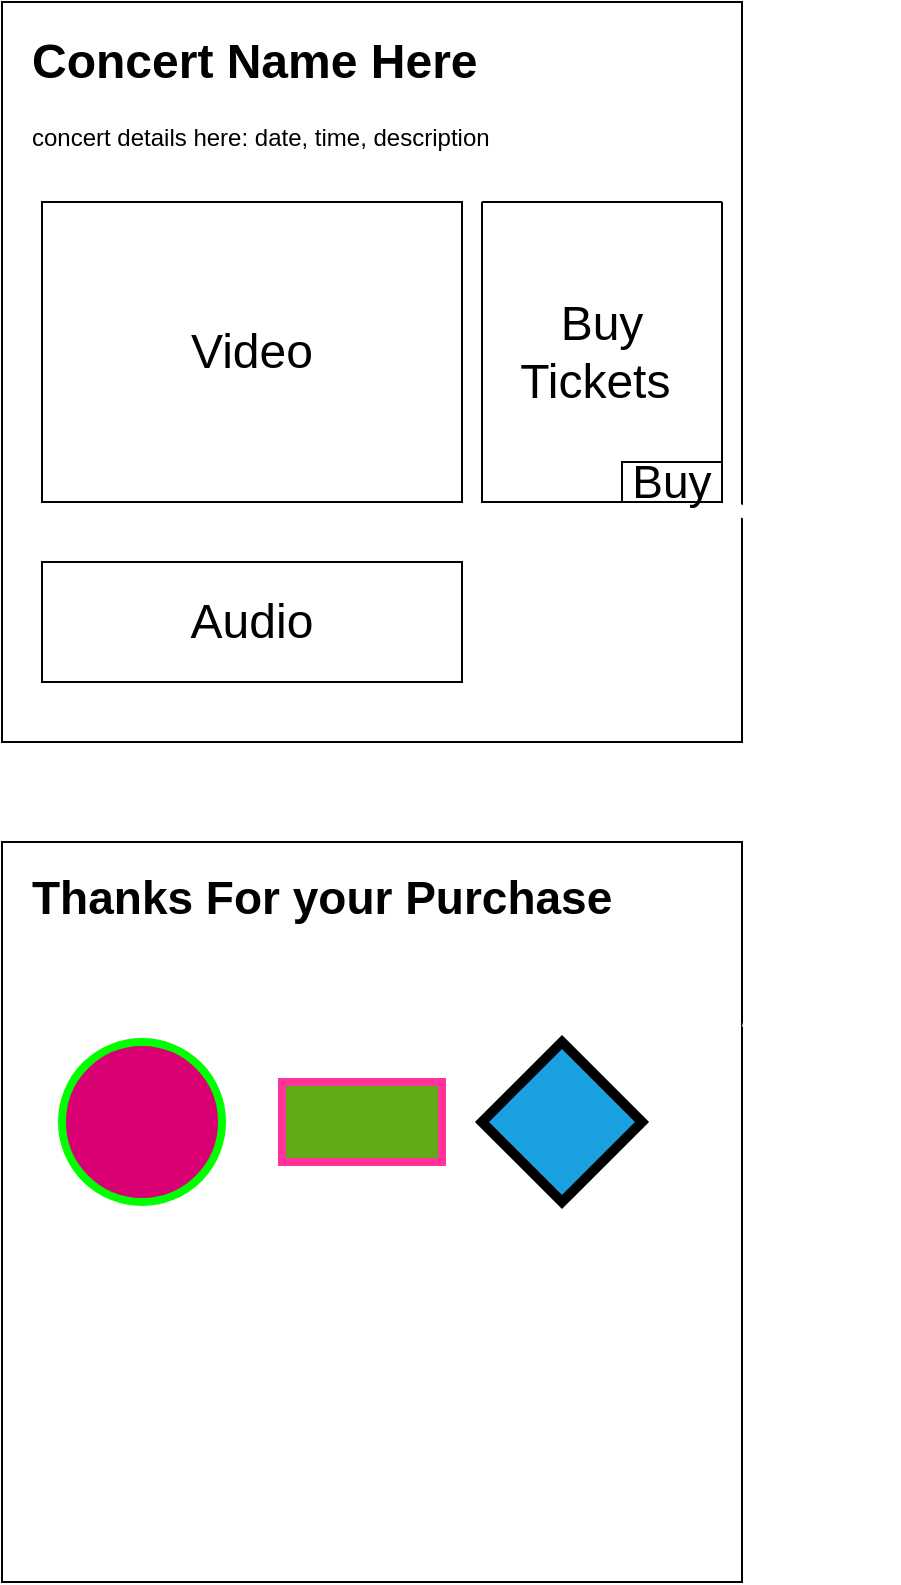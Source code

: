 <mxfile>
    <diagram id="DTt0PfdtlPYyzkH0mmj1" name="Page-1">
        <mxGraphModel dx="1179" dy="862" grid="1" gridSize="10" guides="1" tooltips="1" connect="1" arrows="1" fold="1" page="1" pageScale="1" pageWidth="850" pageHeight="1100" math="0" shadow="0">
            <root>
                <mxCell id="0"/>
                <mxCell id="1" parent="0"/>
                <mxCell id="2" value="" style="whiteSpace=wrap;html=1;aspect=fixed;" vertex="1" parent="1">
                    <mxGeometry x="170" y="50" width="370" height="370" as="geometry"/>
                </mxCell>
                <mxCell id="3" value="&lt;h1&gt;Concert Name Here&lt;/h1&gt;&lt;p&gt;concert details here: date, time, description&lt;/p&gt;" style="text;html=1;strokeColor=none;fillColor=none;spacing=5;spacingTop=-20;whiteSpace=wrap;overflow=hidden;rounded=0;" vertex="1" parent="1">
                    <mxGeometry x="180" y="60" width="250" height="90" as="geometry"/>
                </mxCell>
                <mxCell id="10" value="Video" style="rounded=0;whiteSpace=wrap;html=1;fontSize=24;" vertex="1" parent="1">
                    <mxGeometry x="190" y="150" width="210" height="150" as="geometry"/>
                </mxCell>
                <mxCell id="12" value="" style="swimlane;startSize=0;fontSize=24;" vertex="1" parent="1">
                    <mxGeometry x="410" y="150" width="120" height="150" as="geometry"/>
                </mxCell>
                <mxCell id="13" value="Buy Tickets&amp;nbsp;" style="text;html=1;strokeColor=none;fillColor=none;align=center;verticalAlign=middle;whiteSpace=wrap;rounded=0;fontSize=24;" vertex="1" parent="12">
                    <mxGeometry x="30" y="60" width="60" height="30" as="geometry"/>
                </mxCell>
                <mxCell id="14" value="Audio" style="rounded=0;whiteSpace=wrap;html=1;fontSize=24;" vertex="1" parent="1">
                    <mxGeometry x="190" y="330" width="210" height="60" as="geometry"/>
                </mxCell>
                <mxCell id="16" value="" style="whiteSpace=wrap;html=1;aspect=fixed;" vertex="1" parent="1">
                    <mxGeometry x="170" y="470" width="370" height="370" as="geometry"/>
                </mxCell>
                <mxCell id="17" value="&lt;h1 style=&quot;font-size: 23px;&quot;&gt;Thanks For your Purchase&lt;/h1&gt;" style="text;html=1;strokeColor=none;fillColor=none;spacing=5;spacingTop=-20;whiteSpace=wrap;overflow=hidden;rounded=0;fontSize=23;" vertex="1" parent="1">
                    <mxGeometry x="180" y="480" width="350" height="50" as="geometry"/>
                </mxCell>
                <mxCell id="18" value="" style="ellipse;whiteSpace=wrap;html=1;aspect=fixed;fontSize=23;fillColor=#d80073;fontColor=#ffffff;strokeColor=#00FF00;strokeWidth=4;" vertex="1" parent="1">
                    <mxGeometry x="200" y="570" width="80" height="80" as="geometry"/>
                </mxCell>
                <mxCell id="19" value="" style="rhombus;whiteSpace=wrap;html=1;fontSize=23;fillColor=#1ba1e2;fontColor=#ffffff;strokeColor=#000000;strokeWidth=5;" vertex="1" parent="1">
                    <mxGeometry x="410" y="570" width="80" height="80" as="geometry"/>
                </mxCell>
                <mxCell id="20" value="" style="rounded=0;whiteSpace=wrap;html=1;fontSize=23;fillColor=#60a917;fontColor=#ffffff;strokeColor=#FF3399;strokeWidth=4;" vertex="1" parent="1">
                    <mxGeometry x="310" y="590" width="80" height="40" as="geometry"/>
                </mxCell>
                <mxCell id="24" value="" style="endArrow=classic;html=1;fontSize=23;exitX=1;exitY=1;exitDx=0;exitDy=0;entryX=1;entryY=0.25;entryDx=0;entryDy=0;curved=1;strokeColor=#FFFFFF;strokeWidth=6;" edge="1" parent="1" source="12" target="16">
                    <mxGeometry width="50" height="50" relative="1" as="geometry">
                        <mxPoint x="460" y="500" as="sourcePoint"/>
                        <mxPoint x="510" y="450" as="targetPoint"/>
                        <Array as="points">
                            <mxPoint x="690" y="370"/>
                        </Array>
                    </mxGeometry>
                </mxCell>
                <mxCell id="25" value="Buy" style="rounded=0;whiteSpace=wrap;html=1;fontSize=23;" vertex="1" parent="1">
                    <mxGeometry x="480" y="280" width="50" height="20" as="geometry"/>
                </mxCell>
            </root>
        </mxGraphModel>
    </diagram>
</mxfile>